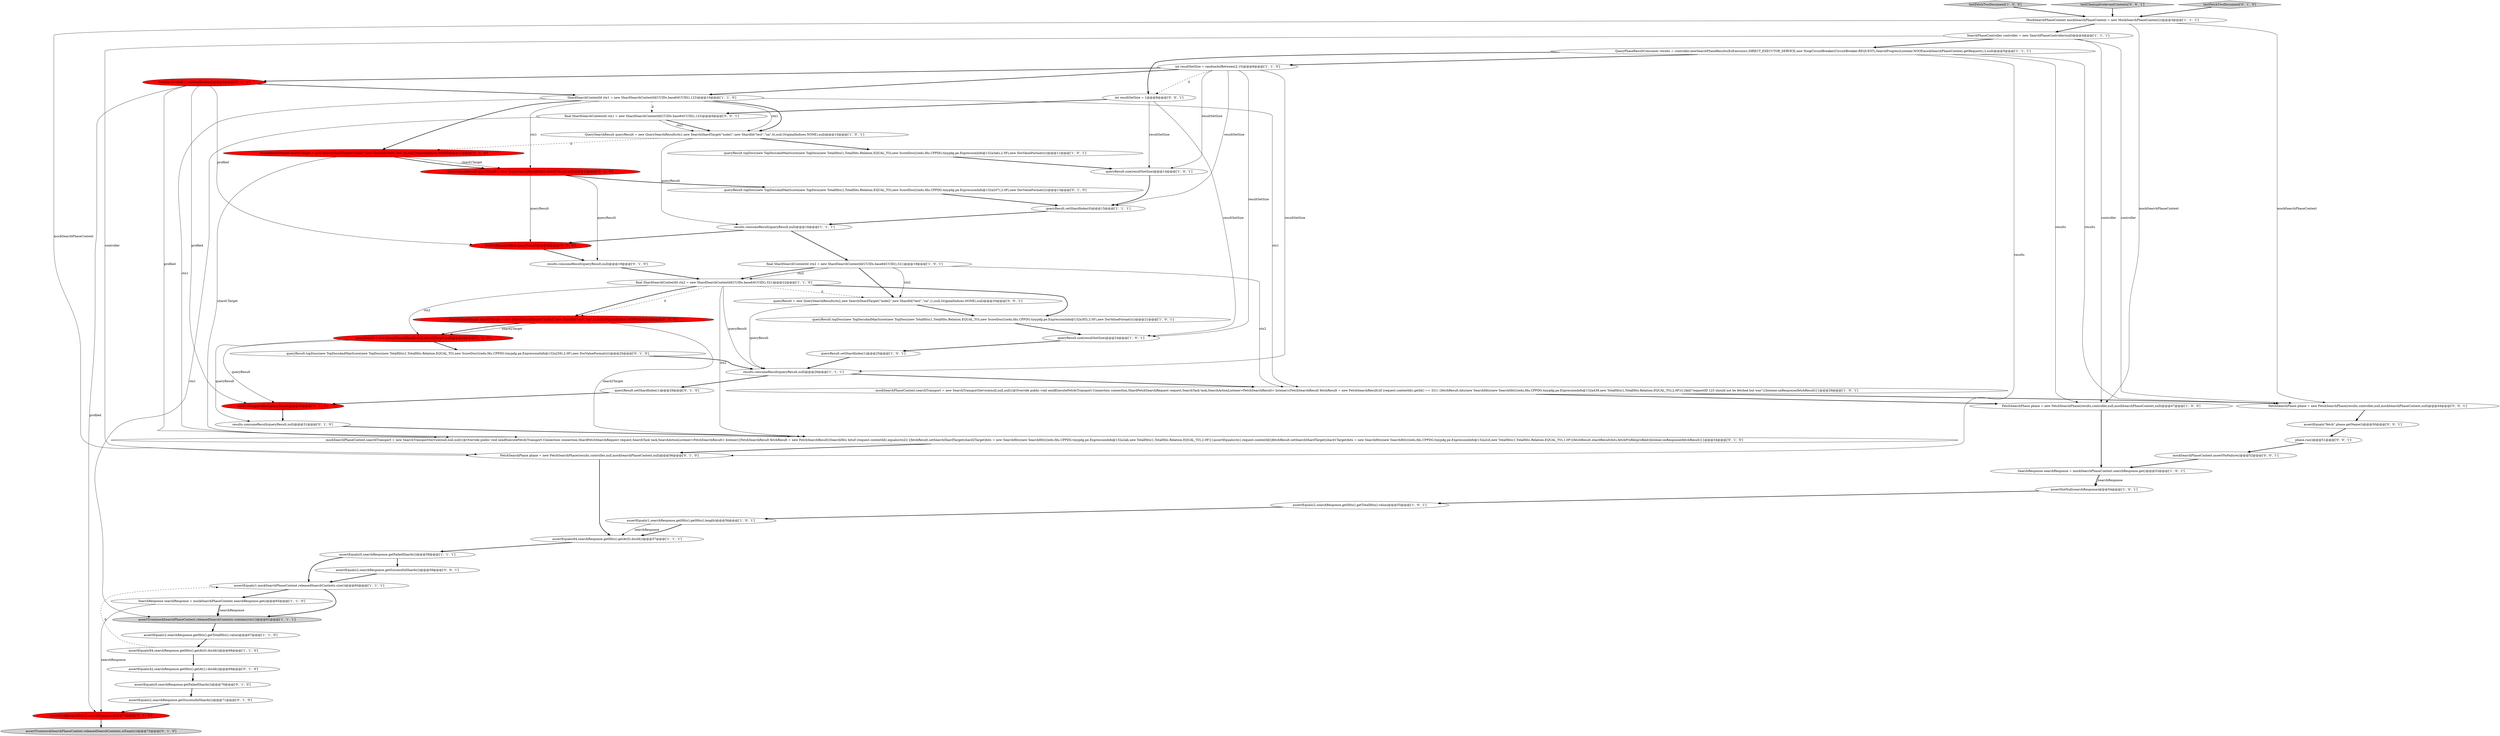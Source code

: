 digraph {
57 [style = filled, label = "FetchSearchPhase phase = new FetchSearchPhase(results,controller,null,mockSearchPhaseContext,null)@@@44@@@['0', '0', '1']", fillcolor = white, shape = ellipse image = "AAA0AAABBB3BBB"];
1 [style = filled, label = "assertTrue(mockSearchPhaseContext.releasedSearchContexts.contains(ctx1))@@@61@@@['1', '1', '1']", fillcolor = lightgray, shape = ellipse image = "AAA0AAABBB1BBB"];
28 [style = filled, label = "assertEquals(2,searchResponse.getHits().getTotalHits().value)@@@67@@@['1', '1', '0']", fillcolor = white, shape = ellipse image = "AAA0AAABBB1BBB"];
56 [style = filled, label = "queryResult = new QuerySearchResult(ctx2,new SearchShardTarget(\"node2\",new ShardId(\"test\",\"na\",1),null,OriginalIndices.NONE),null)@@@20@@@['0', '0', '1']", fillcolor = white, shape = ellipse image = "AAA0AAABBB3BBB"];
5 [style = filled, label = "assertEquals(1,mockSearchPhaseContext.releasedSearchContexts.size())@@@60@@@['1', '1', '1']", fillcolor = white, shape = ellipse image = "AAA0AAABBB1BBB"];
38 [style = filled, label = "results.consumeResult(queryResult,null)@@@19@@@['0', '1', '0']", fillcolor = white, shape = ellipse image = "AAA0AAABBB2BBB"];
52 [style = filled, label = "phase.run()@@@51@@@['0', '0', '1']", fillcolor = white, shape = ellipse image = "AAA0AAABBB3BBB"];
34 [style = filled, label = "assertEquals(0,searchResponse.getFailedShards())@@@70@@@['0', '1', '0']", fillcolor = white, shape = ellipse image = "AAA0AAABBB2BBB"];
47 [style = filled, label = "SearchShardTarget shard1Target = new SearchShardTarget(\"node1\",new ShardId(\"test\",\"na\",0),null,OriginalIndices.NONE)@@@11@@@['0', '1', '0']", fillcolor = red, shape = ellipse image = "AAA1AAABBB2BBB"];
44 [style = filled, label = "assertEquals(2,searchResponse.getSuccessfulShards())@@@71@@@['0', '1', '0']", fillcolor = white, shape = ellipse image = "AAA0AAABBB2BBB"];
6 [style = filled, label = "queryResult.size(resultSetSize)@@@24@@@['1', '0', '1']", fillcolor = white, shape = ellipse image = "AAA0AAABBB1BBB"];
24 [style = filled, label = "ShardSearchContextId ctx1 = new ShardSearchContextId(UUIDs.base64UUID(),123)@@@10@@@['1', '1', '0']", fillcolor = white, shape = ellipse image = "AAA0AAABBB1BBB"];
14 [style = filled, label = "testFetchTwoDocument['1', '0', '0']", fillcolor = lightgray, shape = diamond image = "AAA0AAABBB1BBB"];
27 [style = filled, label = "assertEquals(1,searchResponse.getHits().getHits().length)@@@56@@@['1', '0', '1']", fillcolor = white, shape = ellipse image = "AAA0AAABBB1BBB"];
36 [style = filled, label = "queryResult.setShardIndex(1)@@@29@@@['0', '1', '0']", fillcolor = white, shape = ellipse image = "AAA0AAABBB2BBB"];
0 [style = filled, label = "queryResult.size(resultSetSize)@@@14@@@['1', '0', '1']", fillcolor = white, shape = ellipse image = "AAA0AAABBB1BBB"];
29 [style = filled, label = "mockSearchPhaseContext.searchTransport = new SearchTransportService(null,null,null){@Override public void sendExecuteFetch(Transport.Connection connection,ShardFetchSearchRequest request,SearchTask task,SearchActionListener<FetchSearchResult> listener){FetchSearchResult fetchResult = new FetchSearchResult()if (request.contextId().getId() == 321) {fetchResult.hits(new SearchHits(new SearchHit((((edu.fdu.CPPDG.tinypdg.pe.ExpressionInfo@132a439,new TotalHits(1,TotalHits.Relation.EQUAL_TO),2.0F))}{fail(\"requestID 123 should not be fetched but was\")}listener.onResponse(fetchResult)}}@@@29@@@['1', '0', '1']", fillcolor = white, shape = ellipse image = "AAA0AAABBB1BBB"];
50 [style = filled, label = "testCleanupIrrelevantContexts['0', '0', '1']", fillcolor = lightgray, shape = diamond image = "AAA0AAABBB3BBB"];
10 [style = filled, label = "assertEquals(2,searchResponse.getHits().getTotalHits().value)@@@55@@@['1', '0', '1']", fillcolor = white, shape = ellipse image = "AAA0AAABBB1BBB"];
42 [style = filled, label = "boolean profiled = randomBoolean()@@@9@@@['0', '1', '0']", fillcolor = red, shape = ellipse image = "AAA1AAABBB2BBB"];
51 [style = filled, label = "final ShardSearchContextId ctx1 = new ShardSearchContextId(UUIDs.base64UUID(),123)@@@9@@@['0', '0', '1']", fillcolor = white, shape = ellipse image = "AAA0AAABBB3BBB"];
7 [style = filled, label = "queryResult.setShardIndex(0)@@@15@@@['1', '1', '1']", fillcolor = white, shape = ellipse image = "AAA0AAABBB1BBB"];
8 [style = filled, label = "FetchSearchPhase phase = new FetchSearchPhase(results,controller,null,mockSearchPhaseContext,null)@@@47@@@['1', '0', '0']", fillcolor = white, shape = ellipse image = "AAA0AAABBB1BBB"];
19 [style = filled, label = "queryResult.setShardIndex(1)@@@25@@@['1', '0', '1']", fillcolor = white, shape = ellipse image = "AAA0AAABBB1BBB"];
58 [style = filled, label = "assertEquals(2,searchResponse.getSuccessfulShards())@@@59@@@['0', '0', '1']", fillcolor = white, shape = ellipse image = "AAA0AAABBB3BBB"];
16 [style = filled, label = "int resultSetSize = randomIntBetween(2,10)@@@8@@@['1', '1', '0']", fillcolor = white, shape = ellipse image = "AAA0AAABBB1BBB"];
53 [style = filled, label = "mockSearchPhaseContext.assertNoFailure()@@@52@@@['0', '0', '1']", fillcolor = white, shape = ellipse image = "AAA0AAABBB3BBB"];
43 [style = filled, label = "testFetchTwoDocument['0', '1', '0']", fillcolor = lightgray, shape = diamond image = "AAA0AAABBB2BBB"];
2 [style = filled, label = "MockSearchPhaseContext mockSearchPhaseContext = new MockSearchPhaseContext(2)@@@3@@@['1', '1', '1']", fillcolor = white, shape = ellipse image = "AAA0AAABBB1BBB"];
22 [style = filled, label = "assertEquals(84,searchResponse.getHits().getAt(0).docId())@@@57@@@['1', '1', '1']", fillcolor = white, shape = ellipse image = "AAA0AAABBB1BBB"];
33 [style = filled, label = "queryResult.topDocs(new TopDocsAndMaxScore(new TopDocs(new TotalHits(1,TotalHits.Relation.EQUAL_TO),new ScoreDoc((((edu.fdu.CPPDG.tinypdg.pe.ExpressionInfo@132a259),2.0F),new DocValueFormat(((()@@@25@@@['0', '1', '0']", fillcolor = white, shape = ellipse image = "AAA0AAABBB2BBB"];
37 [style = filled, label = "queryResult.topDocs(new TopDocsAndMaxScore(new TopDocs(new TotalHits(1,TotalHits.Relation.EQUAL_TO),new ScoreDoc((((edu.fdu.CPPDG.tinypdg.pe.ExpressionInfo@132a207),2.0F),new DocValueFormat(((()@@@13@@@['0', '1', '0']", fillcolor = white, shape = ellipse image = "AAA0AAABBB2BBB"];
18 [style = filled, label = "final ShardSearchContextId ctx2 = new ShardSearchContextId(UUIDs.base64UUID(),321)@@@19@@@['1', '0', '1']", fillcolor = white, shape = ellipse image = "AAA0AAABBB1BBB"];
55 [style = filled, label = "assertEquals(\"fetch\",phase.getName())@@@50@@@['0', '0', '1']", fillcolor = white, shape = ellipse image = "AAA0AAABBB3BBB"];
15 [style = filled, label = "final ShardSearchContextId ctx2 = new ShardSearchContextId(UUIDs.base64UUID(),321)@@@22@@@['1', '1', '0']", fillcolor = white, shape = ellipse image = "AAA0AAABBB1BBB"];
40 [style = filled, label = "queryResult = new QuerySearchResult(ctx2,shard2Target,null)@@@24@@@['0', '1', '0']", fillcolor = red, shape = ellipse image = "AAA1AAABBB2BBB"];
39 [style = filled, label = "addProfiling(profiled,queryResult)@@@18@@@['0', '1', '0']", fillcolor = red, shape = ellipse image = "AAA1AAABBB2BBB"];
9 [style = filled, label = "assertNotNull(searchResponse)@@@54@@@['1', '0', '1']", fillcolor = white, shape = ellipse image = "AAA0AAABBB1BBB"];
13 [style = filled, label = "QueryPhaseResultConsumer results = controller.newSearchPhaseResults(EsExecutors.DIRECT_EXECUTOR_SERVICE,new NoopCircuitBreaker(CircuitBreaker.REQUEST),SearchProgressListener.NOOP,mockSearchPhaseContext.getRequest(),2,null)@@@5@@@['1', '1', '1']", fillcolor = white, shape = ellipse image = "AAA0AAABBB1BBB"];
21 [style = filled, label = "results.consumeResult(queryResult,null)@@@26@@@['1', '1', '1']", fillcolor = white, shape = ellipse image = "AAA0AAABBB1BBB"];
49 [style = filled, label = "addProfiling(profiled,queryResult)@@@30@@@['0', '1', '0']", fillcolor = red, shape = ellipse image = "AAA1AAABBB2BBB"];
23 [style = filled, label = "QuerySearchResult queryResult = new QuerySearchResult(ctx1,new SearchShardTarget(\"node1\",new ShardId(\"test\",\"na\",0),null,OriginalIndices.NONE),null)@@@10@@@['1', '0', '1']", fillcolor = white, shape = ellipse image = "AAA0AAABBB1BBB"];
45 [style = filled, label = "assertEquals(42,searchResponse.getHits().getAt(1).docId())@@@69@@@['0', '1', '0']", fillcolor = white, shape = ellipse image = "AAA0AAABBB2BBB"];
31 [style = filled, label = "FetchSearchPhase phase = new FetchSearchPhase(results,controller,null,mockSearchPhaseContext,null)@@@56@@@['0', '1', '0']", fillcolor = white, shape = ellipse image = "AAA0AAABBB2BBB"];
41 [style = filled, label = "SearchShardTarget shard2Target = new SearchShardTarget(\"node2\",new ShardId(\"test\",\"na\",1),null,OriginalIndices.NONE)@@@23@@@['0', '1', '0']", fillcolor = red, shape = ellipse image = "AAA1AAABBB2BBB"];
17 [style = filled, label = "SearchResponse searchResponse = mockSearchPhaseContext.searchResponse.get()@@@53@@@['1', '0', '1']", fillcolor = white, shape = ellipse image = "AAA0AAABBB1BBB"];
48 [style = filled, label = "assertProfiles(profiled,2,searchResponse)@@@72@@@['0', '1', '0']", fillcolor = red, shape = ellipse image = "AAA1AAABBB2BBB"];
46 [style = filled, label = "mockSearchPhaseContext.searchTransport = new SearchTransportService(null,null,null){@Override public void sendExecuteFetch(Transport.Connection connection,ShardFetchSearchRequest request,SearchTask task,SearchActionListener<FetchSearchResult> listener){FetchSearchResult fetchResult = new FetchSearchResult()SearchHits hitsif (request.contextId().equals(ctx2)) {fetchResult.setSearchShardTarget(shard2Target)hits = new SearchHits(new SearchHit((((edu.fdu.CPPDG.tinypdg.pe.ExpressionInfo@132a2ab,new TotalHits(1,TotalHits.Relation.EQUAL_TO),2.0F)}{assertEquals(ctx1,request.contextId())fetchResult.setSearchShardTarget(shard1Target)hits = new SearchHits(new SearchHit((((edu.fdu.CPPDG.tinypdg.pe.ExpressionInfo@132a2cd,new TotalHits(1,TotalHits.Relation.EQUAL_TO),1.0F)}fetchResult.shardResult(hits,fetchProfile(profiled))listener.onResponse(fetchResult)}}@@@34@@@['0', '1', '0']", fillcolor = white, shape = ellipse image = "AAA0AAABBB2BBB"];
32 [style = filled, label = "assertTrue(mockSearchPhaseContext.releasedSearchContexts.isEmpty())@@@73@@@['0', '1', '0']", fillcolor = lightgray, shape = ellipse image = "AAA0AAABBB2BBB"];
26 [style = filled, label = "queryResult.topDocs(new TopDocsAndMaxScore(new TopDocs(new TotalHits(1,TotalHits.Relation.EQUAL_TO),new ScoreDoc((((edu.fdu.CPPDG.tinypdg.pe.ExpressionInfo@132a3ab),2.0F),new DocValueFormat(((()@@@11@@@['1', '0', '1']", fillcolor = white, shape = ellipse image = "AAA0AAABBB1BBB"];
4 [style = filled, label = "queryResult.topDocs(new TopDocsAndMaxScore(new TopDocs(new TotalHits(1,TotalHits.Relation.EQUAL_TO),new ScoreDoc((((edu.fdu.CPPDG.tinypdg.pe.ExpressionInfo@132a3f3),2.0F),new DocValueFormat(((()@@@21@@@['1', '0', '1']", fillcolor = white, shape = ellipse image = "AAA0AAABBB1BBB"];
54 [style = filled, label = "int resultSetSize = 1@@@8@@@['0', '0', '1']", fillcolor = white, shape = ellipse image = "AAA0AAABBB3BBB"];
20 [style = filled, label = "results.consumeResult(queryResult,null)@@@16@@@['1', '1', '1']", fillcolor = white, shape = ellipse image = "AAA0AAABBB1BBB"];
25 [style = filled, label = "assertEquals(0,searchResponse.getFailedShards())@@@58@@@['1', '1', '1']", fillcolor = white, shape = ellipse image = "AAA0AAABBB1BBB"];
30 [style = filled, label = "results.consumeResult(queryResult,null)@@@31@@@['0', '1', '0']", fillcolor = white, shape = ellipse image = "AAA0AAABBB2BBB"];
11 [style = filled, label = "assertEquals(84,searchResponse.getHits().getAt(0).docId())@@@68@@@['1', '1', '0']", fillcolor = white, shape = ellipse image = "AAA0AAABBB1BBB"];
35 [style = filled, label = "QuerySearchResult queryResult = new QuerySearchResult(ctx1,shard1Target,null)@@@12@@@['0', '1', '0']", fillcolor = red, shape = ellipse image = "AAA1AAABBB2BBB"];
3 [style = filled, label = "SearchPhaseController controller = new SearchPhaseController(null)@@@4@@@['1', '1', '1']", fillcolor = white, shape = ellipse image = "AAA0AAABBB1BBB"];
12 [style = filled, label = "SearchResponse searchResponse = mockSearchPhaseContext.searchResponse.get()@@@65@@@['1', '1', '0']", fillcolor = white, shape = ellipse image = "AAA0AAABBB1BBB"];
35->38 [style = solid, label="queryResult"];
13->57 [style = solid, label="results"];
42->49 [style = solid, label="profiled"];
13->8 [style = solid, label="results"];
15->46 [style = solid, label="ctx2"];
17->9 [style = bold, label=""];
11->5 [style = dashed, label="0"];
46->31 [style = bold, label=""];
50->2 [style = bold, label=""];
12->1 [style = solid, label="searchResponse"];
42->48 [style = solid, label="profiled"];
9->10 [style = bold, label=""];
18->56 [style = solid, label="ctx2"];
40->49 [style = solid, label="queryResult"];
38->15 [style = bold, label=""];
42->39 [style = solid, label="profiled"];
18->15 [style = solid, label="ctx2"];
51->1 [style = solid, label="ctx1"];
1->28 [style = bold, label=""];
21->36 [style = bold, label=""];
18->29 [style = solid, label="ctx2"];
35->37 [style = bold, label=""];
30->46 [style = bold, label=""];
25->58 [style = bold, label=""];
23->20 [style = solid, label="queryResult"];
39->38 [style = bold, label=""];
15->41 [style = bold, label=""];
13->31 [style = solid, label="results"];
16->42 [style = bold, label=""];
16->7 [style = solid, label="resultSetSize"];
17->9 [style = solid, label="searchResponse"];
22->25 [style = bold, label=""];
24->35 [style = solid, label="ctx1"];
54->6 [style = solid, label="resultSetSize"];
51->23 [style = bold, label=""];
2->57 [style = solid, label="mockSearchPhaseContext"];
57->55 [style = bold, label=""];
2->8 [style = solid, label="mockSearchPhaseContext"];
18->15 [style = bold, label=""];
24->51 [style = dashed, label="0"];
18->56 [style = bold, label=""];
12->1 [style = bold, label=""];
27->22 [style = bold, label=""];
13->16 [style = bold, label=""];
24->47 [style = bold, label=""];
0->7 [style = bold, label=""];
41->40 [style = solid, label="shard2Target"];
20->18 [style = bold, label=""];
8->17 [style = bold, label=""];
5->1 [style = bold, label=""];
26->0 [style = bold, label=""];
21->29 [style = bold, label=""];
3->57 [style = solid, label="controller"];
12->48 [style = solid, label="searchResponse"];
24->29 [style = solid, label="ctx1"];
36->49 [style = bold, label=""];
20->39 [style = bold, label=""];
48->32 [style = bold, label=""];
16->54 [style = dashed, label="0"];
51->23 [style = solid, label="ctx1"];
29->57 [style = bold, label=""];
27->22 [style = solid, label="searchResponse"];
54->0 [style = solid, label="resultSetSize"];
3->8 [style = solid, label="controller"];
2->31 [style = solid, label="mockSearchPhaseContext"];
16->24 [style = bold, label=""];
2->3 [style = bold, label=""];
13->54 [style = bold, label=""];
43->2 [style = bold, label=""];
7->20 [style = bold, label=""];
42->24 [style = bold, label=""];
24->23 [style = solid, label="ctx1"];
15->41 [style = dashed, label="0"];
37->7 [style = bold, label=""];
40->33 [style = bold, label=""];
47->35 [style = solid, label="shard1Target"];
16->0 [style = solid, label="resultSetSize"];
41->40 [style = bold, label=""];
49->30 [style = bold, label=""];
34->44 [style = bold, label=""];
25->5 [style = bold, label=""];
14->2 [style = bold, label=""];
55->52 [style = bold, label=""];
56->21 [style = solid, label="queryResult"];
35->39 [style = solid, label="queryResult"];
24->23 [style = bold, label=""];
19->21 [style = bold, label=""];
54->51 [style = bold, label=""];
29->8 [style = bold, label=""];
15->40 [style = solid, label="ctx2"];
31->22 [style = bold, label=""];
52->53 [style = bold, label=""];
42->46 [style = solid, label="profiled"];
4->6 [style = bold, label=""];
10->27 [style = bold, label=""];
28->11 [style = bold, label=""];
23->26 [style = bold, label=""];
11->45 [style = bold, label=""];
3->31 [style = solid, label="controller"];
6->19 [style = bold, label=""];
47->35 [style = bold, label=""];
15->56 [style = dashed, label="0"];
41->46 [style = solid, label="shard2Target"];
56->4 [style = bold, label=""];
23->47 [style = dashed, label="0"];
15->21 [style = solid, label="queryResult"];
5->12 [style = bold, label=""];
16->6 [style = solid, label="resultSetSize"];
44->48 [style = bold, label=""];
53->17 [style = bold, label=""];
15->4 [style = bold, label=""];
58->5 [style = bold, label=""];
3->13 [style = bold, label=""];
33->21 [style = bold, label=""];
47->46 [style = solid, label="shard1Target"];
24->46 [style = solid, label="ctx1"];
40->30 [style = solid, label="queryResult"];
45->34 [style = bold, label=""];
16->21 [style = solid, label="resultSetSize"];
}
